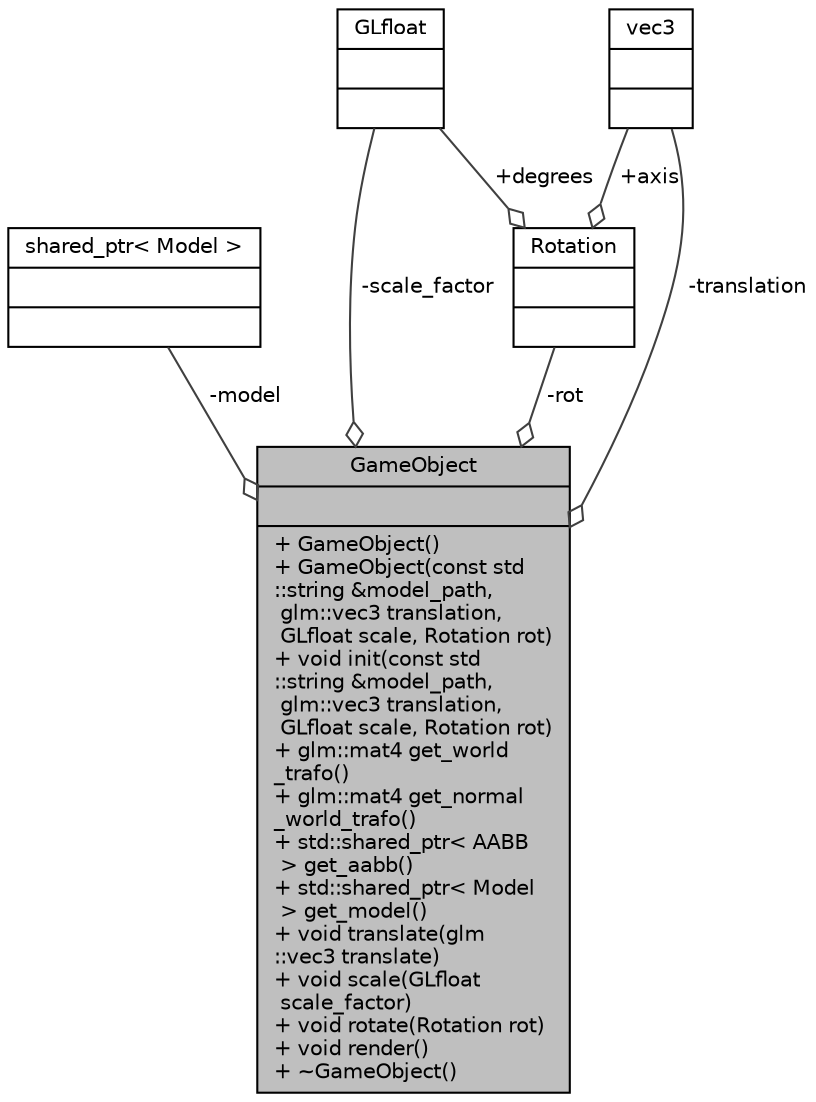 digraph "GameObject"
{
 // INTERACTIVE_SVG=YES
 // LATEX_PDF_SIZE
  bgcolor="transparent";
  edge [fontname="Helvetica",fontsize="10",labelfontname="Helvetica",labelfontsize="10"];
  node [fontname="Helvetica",fontsize="10",shape=record];
  Node1 [label="{GameObject\n||+  GameObject()\l+  GameObject(const std\l::string &model_path,\l glm::vec3 translation,\l GLfloat scale, Rotation rot)\l+ void init(const std\l::string &model_path,\l glm::vec3 translation,\l GLfloat scale, Rotation rot)\l+ glm::mat4 get_world\l_trafo()\l+ glm::mat4 get_normal\l_world_trafo()\l+ std::shared_ptr\< AABB\l \> get_aabb()\l+ std::shared_ptr\< Model\l \> get_model()\l+ void translate(glm\l::vec3 translate)\l+ void scale(GLfloat\l scale_factor)\l+ void rotate(Rotation rot)\l+ void render()\l+  ~GameObject()\l}",height=0.2,width=0.4,color="black", fillcolor="grey75", style="filled", fontcolor="black",tooltip=" "];
  Node2 -> Node1 [color="grey25",fontsize="10",style="solid",label=" -model" ,arrowhead="odiamond",fontname="Helvetica"];
  Node2 [label="{shared_ptr\< Model \>\n||}",height=0.2,width=0.4,color="black",tooltip=" "];
  Node3 -> Node1 [color="grey25",fontsize="10",style="solid",label=" -scale_factor" ,arrowhead="odiamond",fontname="Helvetica"];
  Node3 [label="{GLfloat\n||}",height=0.2,width=0.4,color="black",tooltip=" "];
  Node4 -> Node1 [color="grey25",fontsize="10",style="solid",label=" -rot" ,arrowhead="odiamond",fontname="Helvetica"];
  Node4 [label="{Rotation\n||}",height=0.2,width=0.4,color="black",URL="$df/def/struct_rotation.html",tooltip=" "];
  Node3 -> Node4 [color="grey25",fontsize="10",style="solid",label=" +degrees" ,arrowhead="odiamond",fontname="Helvetica"];
  Node5 -> Node4 [color="grey25",fontsize="10",style="solid",label=" +axis" ,arrowhead="odiamond",fontname="Helvetica"];
  Node5 [label="{vec3\n||}",height=0.2,width=0.4,color="black",tooltip=" "];
  Node5 -> Node1 [color="grey25",fontsize="10",style="solid",label=" -translation" ,arrowhead="odiamond",fontname="Helvetica"];
}
